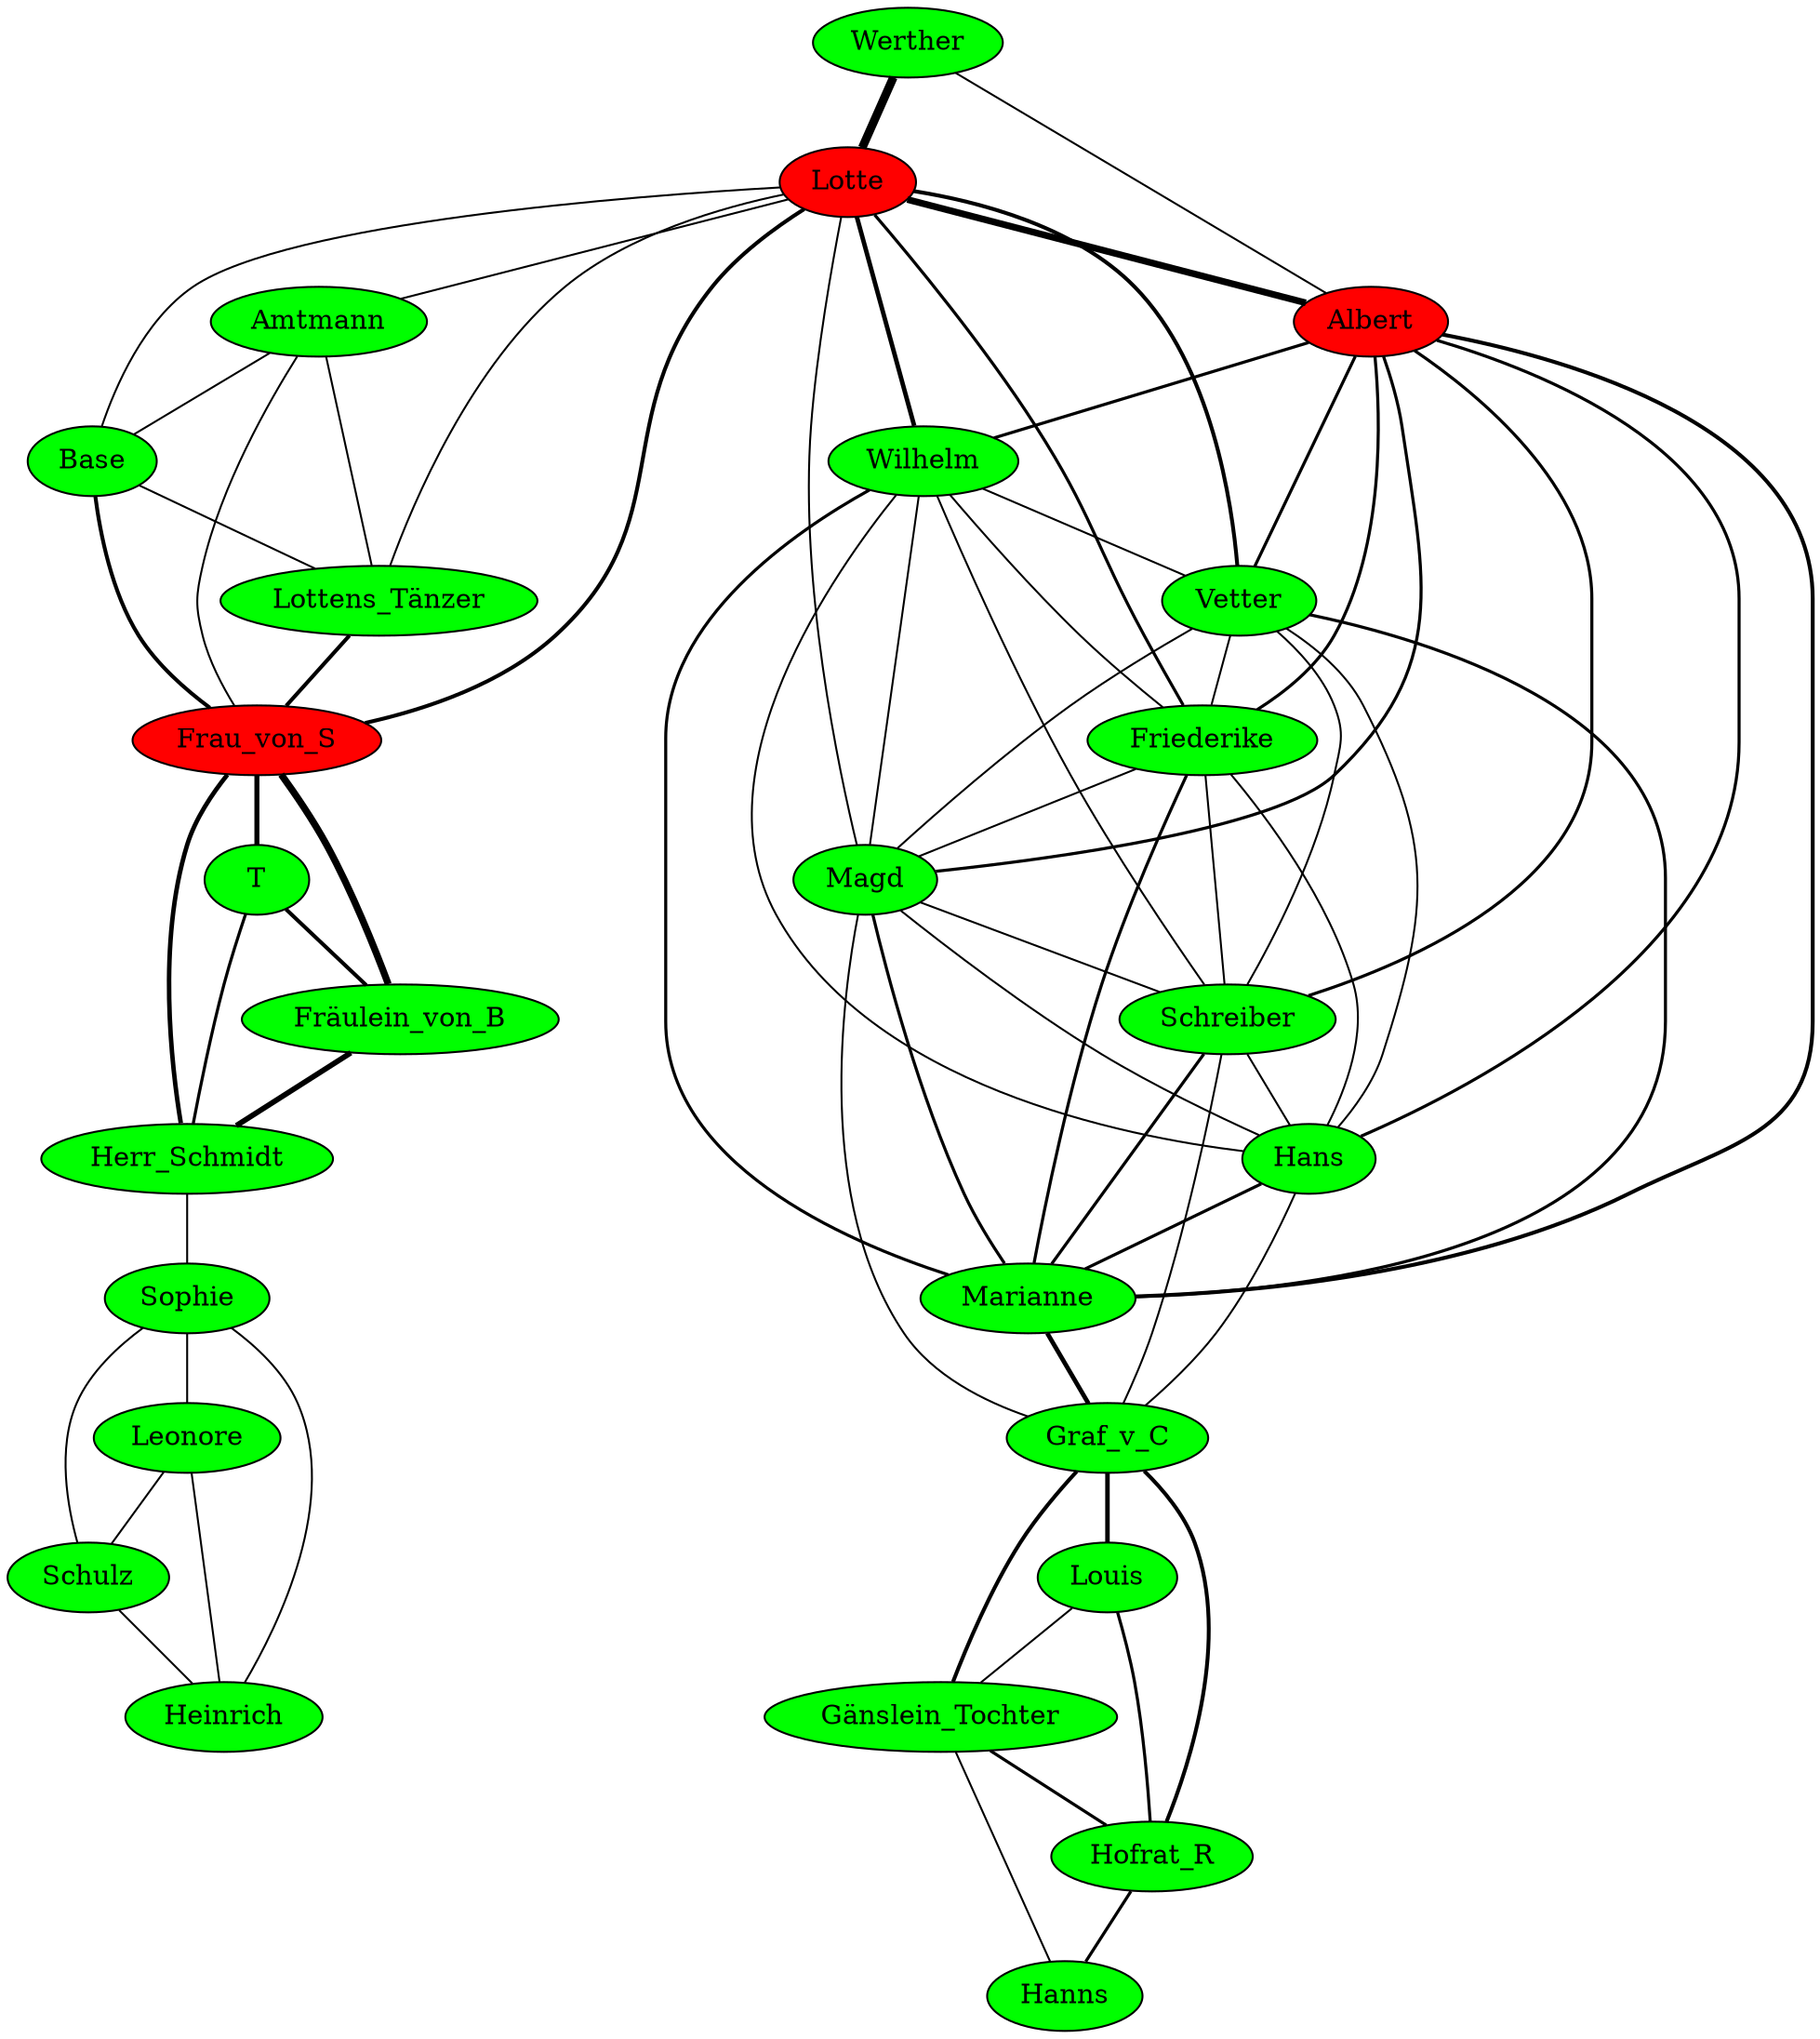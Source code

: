 graph {
Lotte [shape=ellipse style=filled fillcolor=red]
Frau_von_S [shape=ellipse style=filled fillcolor=red]
Albert [shape=ellipse style=filled fillcolor=red]
node [shape=ellipse style=filled fillcolor=green]
Werther -- Lotte[penwidth= 4.392317422778761]
Werther -- Albert[penwidth= 1.0]
Lotte -- Albert[penwidth= 3.4594316186372973]
Lotte -- Wilhelm[penwidth= 2.321928094887362]
Lotte -- Vetter[penwidth= 2.0]
Lotte -- Friederike[penwidth= 1.584962500721156]
Lotte -- Magd[penwidth= 1.0]
Lotte -- Amtmann[penwidth= 1.0]
Lotte -- Base[penwidth= 1.0]
Lotte -- Lottens_Tänzer[penwidth= 1.0]
Lotte -- Frau_von_S[penwidth= 2.0]
Albert -- Wilhelm[penwidth= 1.584962500721156]
Albert -- Vetter[penwidth= 1.584962500721156]
Albert -- Friederike[penwidth= 1.584962500721156]
Albert -- Magd[penwidth= 1.584962500721156]
Albert -- Schreiber[penwidth= 1.584962500721156]
Albert -- Hans[penwidth= 1.584962500721156]
Albert -- Marianne[penwidth= 2.0]
Wilhelm -- Vetter[penwidth= 1.0]
Wilhelm -- Friederike[penwidth= 1.0]
Wilhelm -- Magd[penwidth= 1.0]
Wilhelm -- Schreiber[penwidth= 1.0]
Wilhelm -- Hans[penwidth= 1.0]
Wilhelm -- Marianne[penwidth= 1.584962500721156]
Vetter -- Friederike[penwidth= 1.0]
Vetter -- Magd[penwidth= 1.0]
Vetter -- Schreiber[penwidth= 1.0]
Vetter -- Hans[penwidth= 1.0]
Vetter -- Marianne[penwidth= 1.584962500721156]
Friederike -- Magd[penwidth= 1.0]
Friederike -- Schreiber[penwidth= 1.0]
Friederike -- Hans[penwidth= 1.0]
Friederike -- Marianne[penwidth= 1.584962500721156]
Magd -- Schreiber[penwidth= 1.0]
Magd -- Hans[penwidth= 1.0]
Magd -- Marianne[penwidth= 1.584962500721156]
Magd -- Graf_v_C[penwidth= 1.0]
Schreiber -- Hans[penwidth= 1.0]
Schreiber -- Marianne[penwidth= 1.584962500721156]
Schreiber -- Graf_v_C[penwidth= 1.0]
Hans -- Marianne[penwidth= 1.584962500721156]
Hans -- Graf_v_C[penwidth= 1.0]
Marianne -- Graf_v_C[penwidth= 2.321928094887362]
Graf_v_C -- Louis[penwidth= 2.321928094887362]
Graf_v_C -- Gänslein_Tochter[penwidth= 2.0]
Graf_v_C -- Hofrat_R[penwidth= 2.0]
Louis -- Gänslein_Tochter[penwidth= 1.0]
Louis -- Hofrat_R[penwidth= 1.584962500721156]
Gänslein_Tochter -- Hofrat_R[penwidth= 1.584962500721156]
Gänslein_Tochter -- Hanns[penwidth= 1.0]
Hofrat_R -- Hanns[penwidth= 1.584962500721156]
Amtmann -- Base[penwidth= 1.0]
Amtmann -- Lottens_Tänzer[penwidth= 1.0]
Amtmann -- Frau_von_S[penwidth= 1.0]
Base -- Lottens_Tänzer[penwidth= 1.0]
Base -- Frau_von_S[penwidth= 2.0]
Lottens_Tänzer -- Frau_von_S[penwidth= 2.0]
Frau_von_S -- T[penwidth= 2.584962500721156]
Frau_von_S -- Fräulein_von_B[penwidth= 3.584962500721156]
Frau_von_S -- Herr_Schmidt[penwidth= 2.321928094887362]
T -- Fräulein_von_B[penwidth= 2.0]
T -- Herr_Schmidt[penwidth= 1.584962500721156]
Fräulein_von_B -- Herr_Schmidt[penwidth= 2.807354922057604]
Herr_Schmidt -- Sophie[penwidth= 1.0]
Sophie -- Leonore[penwidth= 1.0]
Sophie -- Schulz[penwidth= 1.0]
Sophie -- Heinrich[penwidth= 1.0]
Leonore -- Schulz[penwidth= 1.0]
Leonore -- Heinrich[penwidth= 1.0]
Schulz -- Heinrich[penwidth= 1.0]
}
